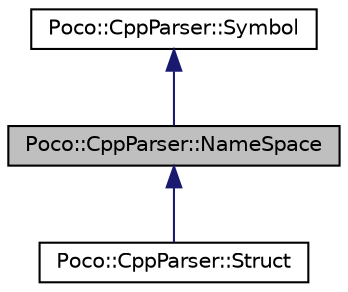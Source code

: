 digraph "Poco::CppParser::NameSpace"
{
 // LATEX_PDF_SIZE
  edge [fontname="Helvetica",fontsize="10",labelfontname="Helvetica",labelfontsize="10"];
  node [fontname="Helvetica",fontsize="10",shape=record];
  Node1 [label="Poco::CppParser::NameSpace",height=0.2,width=0.4,color="black", fillcolor="grey75", style="filled", fontcolor="black",tooltip="This class represents a namespace."];
  Node2 -> Node1 [dir="back",color="midnightblue",fontsize="10",style="solid",fontname="Helvetica"];
  Node2 [label="Poco::CppParser::Symbol",height=0.2,width=0.4,color="black", fillcolor="white", style="filled",URL="$classPoco_1_1CppParser_1_1Symbol.html",tooltip=" "];
  Node1 -> Node3 [dir="back",color="midnightblue",fontsize="10",style="solid",fontname="Helvetica"];
  Node3 [label="Poco::CppParser::Struct",height=0.2,width=0.4,color="black", fillcolor="white", style="filled",URL="$classPoco_1_1CppParser_1_1Struct.html",tooltip="This class represents a struct or class declaration."];
}
